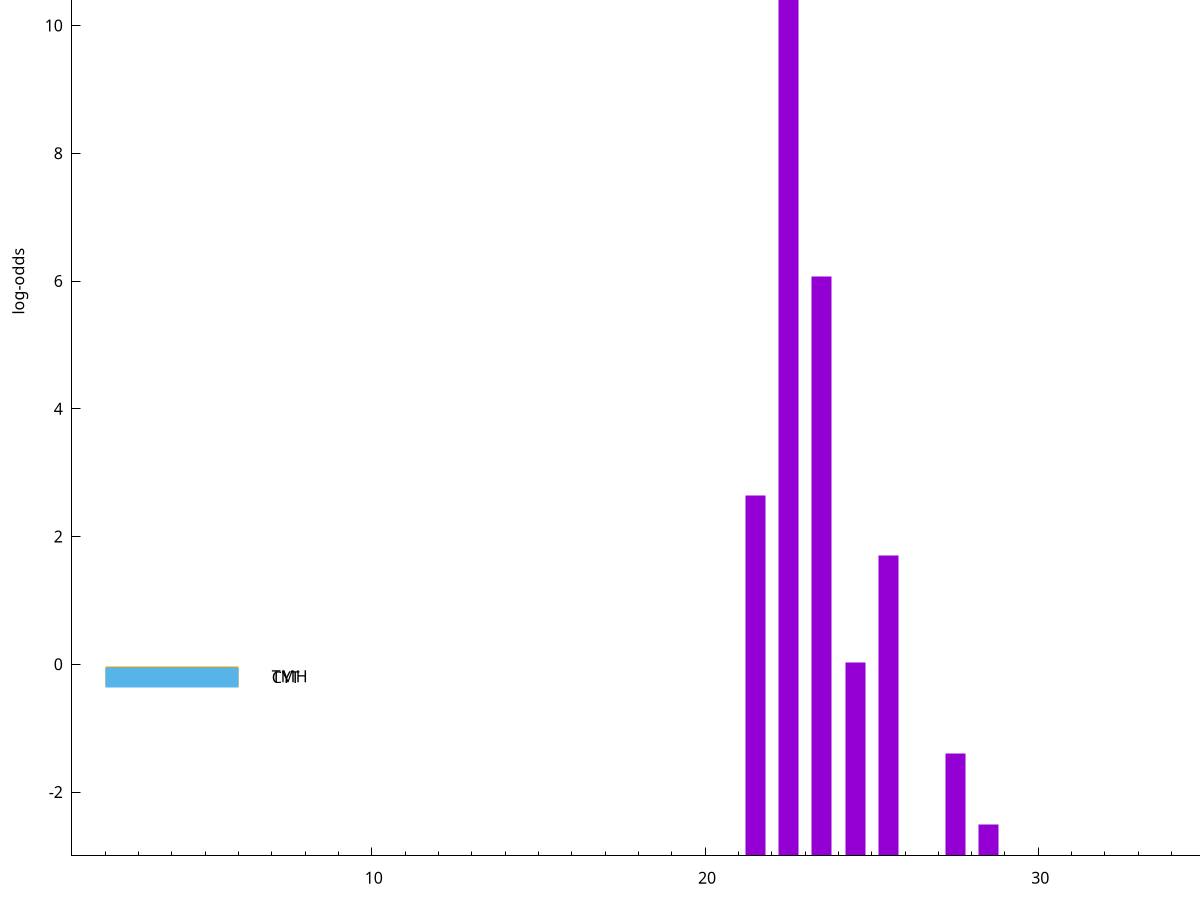 set title "LipoP predictions for SRR4017915.gff"
set size 2., 1.4
set xrange [1:70] 
set mxtics 10
set yrange [-3:15]
set y2range [0:18]
set ylabel "log-odds"
set term postscript eps color solid "Helvetica" 30
set output "SRR4017915.gff17.eps"
set arrow from 2,13.8506 to 6,13.8506 nohead lt 1 lw 20
set label "SpI" at 7,13.8506
set arrow from 2,-0.185986 to 6,-0.185986 nohead lt 4 lw 20
set label "TMH" at 7,-0.185986
set arrow from 2,-0.200913 to 6,-0.200913 nohead lt 3 lw 20
set label "CYT" at 7,-0.200913
set arrow from 2,13.8506 to 6,13.8506 nohead lt 1 lw 20
set label "SpI" at 7,13.8506
# NOTE: The scores below are the log-odds scores with the threshold
# NOTE: subtracted (a hack to make gnuplot make the histogram all
# NOTE: look nice).
plot "-" axes x1y2 title "" with impulses lt 1 lw 20
22.500000 16.842800
23.500000 9.079840
21.500000 5.643550
25.500000 4.705290
24.500000 3.030327
27.500000 1.602000
28.500000 0.494780
e
exit

